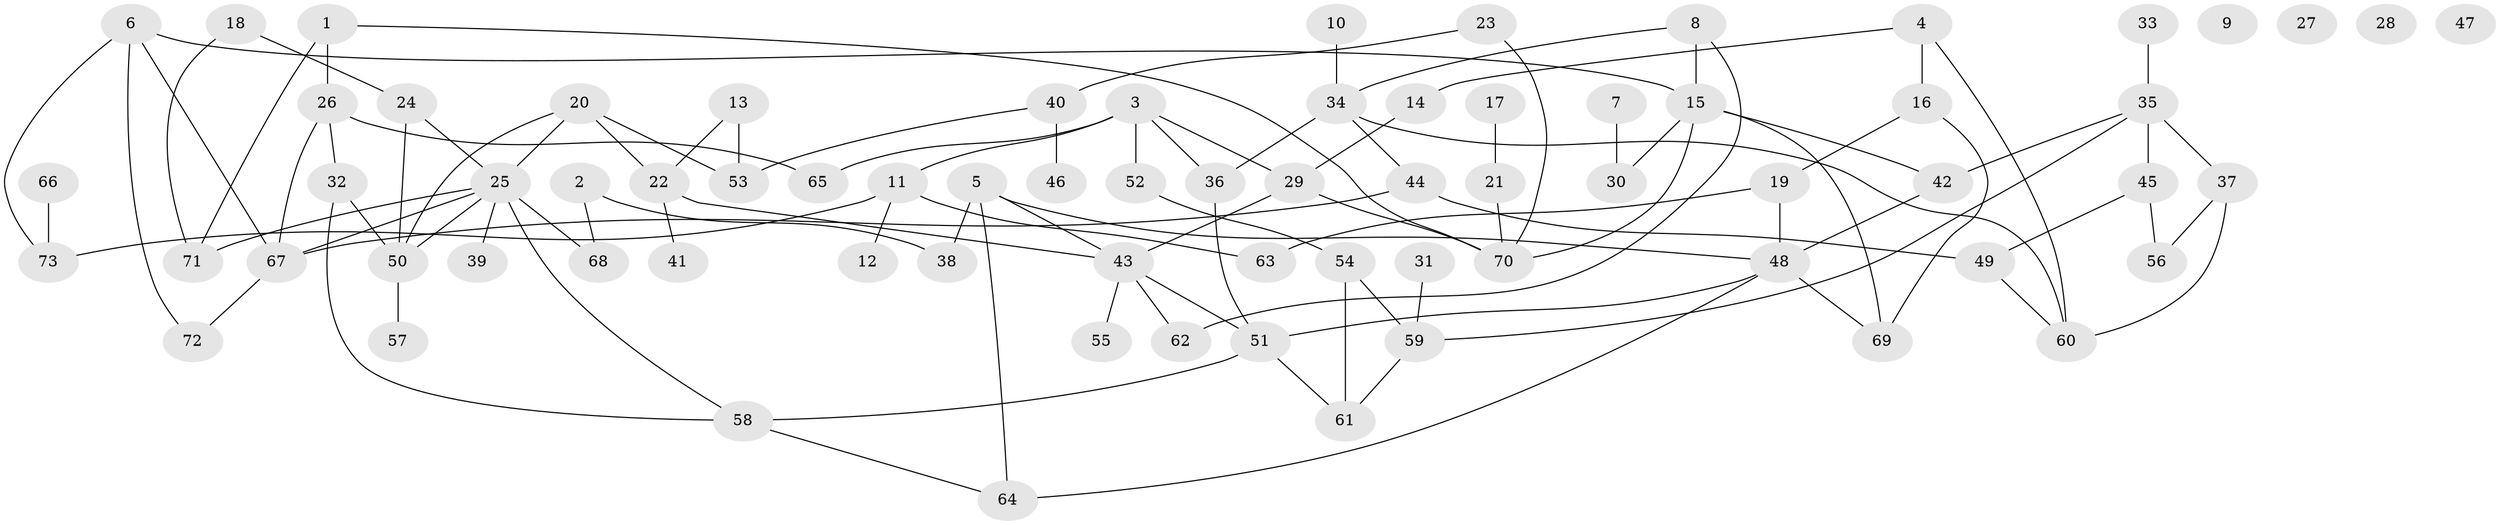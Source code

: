 // coarse degree distribution, {5: 0.14583333333333334, 2: 0.14583333333333334, 7: 0.0625, 3: 0.16666666666666666, 1: 0.22916666666666666, 0: 0.08333333333333333, 4: 0.08333333333333333, 9: 0.020833333333333332, 6: 0.0625}
// Generated by graph-tools (version 1.1) at 2025/41/03/06/25 10:41:23]
// undirected, 73 vertices, 103 edges
graph export_dot {
graph [start="1"]
  node [color=gray90,style=filled];
  1;
  2;
  3;
  4;
  5;
  6;
  7;
  8;
  9;
  10;
  11;
  12;
  13;
  14;
  15;
  16;
  17;
  18;
  19;
  20;
  21;
  22;
  23;
  24;
  25;
  26;
  27;
  28;
  29;
  30;
  31;
  32;
  33;
  34;
  35;
  36;
  37;
  38;
  39;
  40;
  41;
  42;
  43;
  44;
  45;
  46;
  47;
  48;
  49;
  50;
  51;
  52;
  53;
  54;
  55;
  56;
  57;
  58;
  59;
  60;
  61;
  62;
  63;
  64;
  65;
  66;
  67;
  68;
  69;
  70;
  71;
  72;
  73;
  1 -- 26;
  1 -- 70;
  1 -- 71;
  2 -- 38;
  2 -- 68;
  3 -- 11;
  3 -- 29;
  3 -- 36;
  3 -- 52;
  3 -- 65;
  4 -- 14;
  4 -- 16;
  4 -- 60;
  5 -- 38;
  5 -- 43;
  5 -- 48;
  5 -- 64;
  6 -- 15;
  6 -- 67;
  6 -- 72;
  6 -- 73;
  7 -- 30;
  8 -- 15;
  8 -- 34;
  8 -- 62;
  10 -- 34;
  11 -- 12;
  11 -- 63;
  11 -- 73;
  13 -- 22;
  13 -- 53;
  14 -- 29;
  15 -- 30;
  15 -- 42;
  15 -- 69;
  15 -- 70;
  16 -- 19;
  16 -- 69;
  17 -- 21;
  18 -- 24;
  18 -- 71;
  19 -- 48;
  19 -- 63;
  20 -- 22;
  20 -- 25;
  20 -- 50;
  20 -- 53;
  21 -- 70;
  22 -- 41;
  22 -- 43;
  23 -- 40;
  23 -- 70;
  24 -- 25;
  24 -- 50;
  25 -- 39;
  25 -- 50;
  25 -- 58;
  25 -- 67;
  25 -- 68;
  25 -- 71;
  26 -- 32;
  26 -- 65;
  26 -- 67;
  29 -- 43;
  29 -- 70;
  31 -- 59;
  32 -- 50;
  32 -- 58;
  33 -- 35;
  34 -- 36;
  34 -- 44;
  34 -- 60;
  35 -- 37;
  35 -- 42;
  35 -- 45;
  35 -- 59;
  36 -- 51;
  37 -- 56;
  37 -- 60;
  40 -- 46;
  40 -- 53;
  42 -- 48;
  43 -- 51;
  43 -- 55;
  43 -- 62;
  44 -- 49;
  44 -- 67;
  45 -- 49;
  45 -- 56;
  48 -- 51;
  48 -- 64;
  48 -- 69;
  49 -- 60;
  50 -- 57;
  51 -- 58;
  51 -- 61;
  52 -- 54;
  54 -- 59;
  54 -- 61;
  58 -- 64;
  59 -- 61;
  66 -- 73;
  67 -- 72;
}

